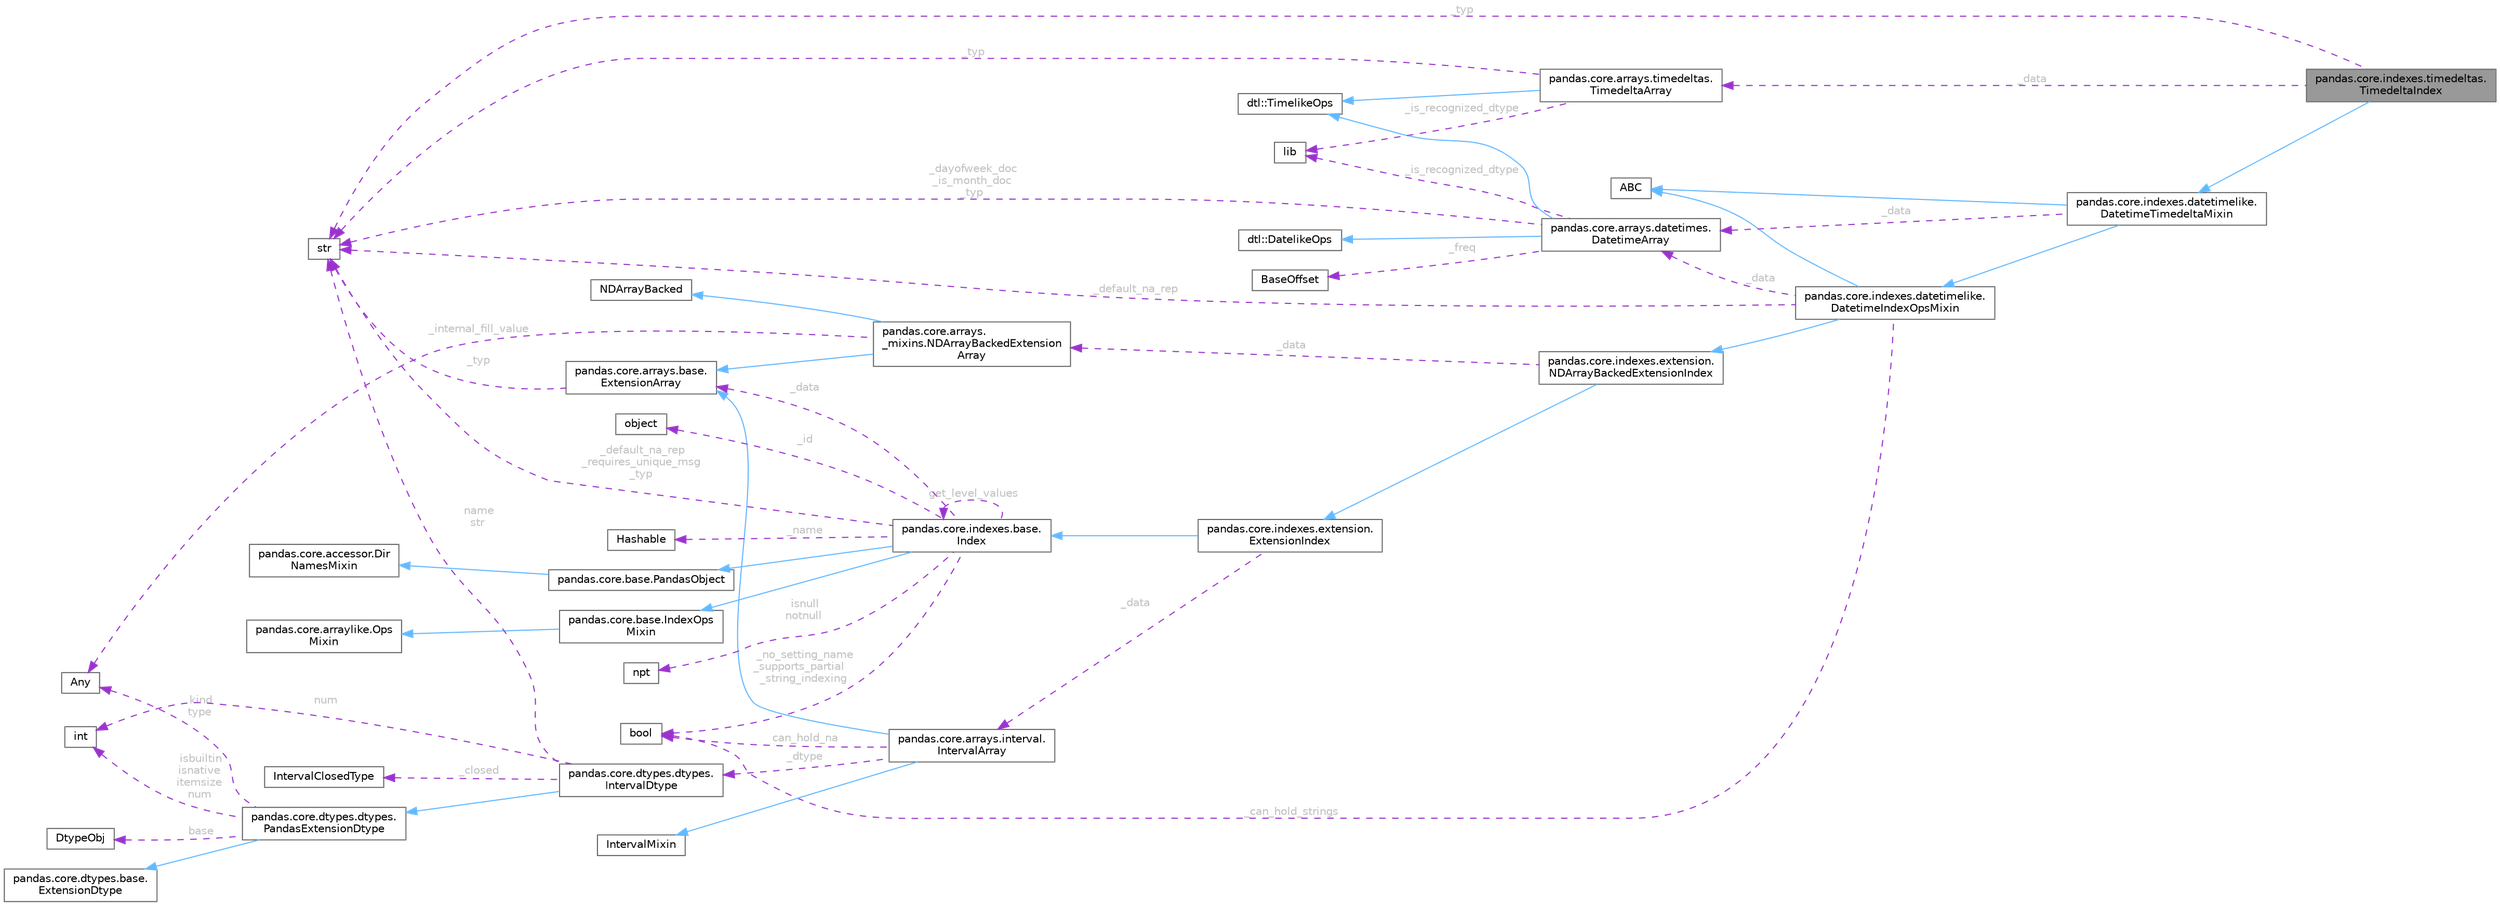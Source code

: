 digraph "pandas.core.indexes.timedeltas.TimedeltaIndex"
{
 // LATEX_PDF_SIZE
  bgcolor="transparent";
  edge [fontname=Helvetica,fontsize=10,labelfontname=Helvetica,labelfontsize=10];
  node [fontname=Helvetica,fontsize=10,shape=box,height=0.2,width=0.4];
  rankdir="LR";
  Node1 [id="Node000001",label="pandas.core.indexes.timedeltas.\lTimedeltaIndex",height=0.2,width=0.4,color="gray40", fillcolor="grey60", style="filled", fontcolor="black",tooltip=" "];
  Node2 -> Node1 [id="edge51_Node000001_Node000002",dir="back",color="steelblue1",style="solid",tooltip=" "];
  Node2 [id="Node000002",label="pandas.core.indexes.datetimelike.\lDatetimeTimedeltaMixin",height=0.2,width=0.4,color="gray40", fillcolor="white", style="filled",URL="$classpandas_1_1core_1_1indexes_1_1datetimelike_1_1DatetimeTimedeltaMixin.html",tooltip=" "];
  Node3 -> Node2 [id="edge52_Node000002_Node000003",dir="back",color="steelblue1",style="solid",tooltip=" "];
  Node3 [id="Node000003",label="pandas.core.indexes.datetimelike.\lDatetimeIndexOpsMixin",height=0.2,width=0.4,color="gray40", fillcolor="white", style="filled",URL="$classpandas_1_1core_1_1indexes_1_1datetimelike_1_1DatetimeIndexOpsMixin.html",tooltip=" "];
  Node4 -> Node3 [id="edge53_Node000003_Node000004",dir="back",color="steelblue1",style="solid",tooltip=" "];
  Node4 [id="Node000004",label="pandas.core.indexes.extension.\lNDArrayBackedExtensionIndex",height=0.2,width=0.4,color="gray40", fillcolor="white", style="filled",URL="$classpandas_1_1core_1_1indexes_1_1extension_1_1NDArrayBackedExtensionIndex.html",tooltip=" "];
  Node5 -> Node4 [id="edge54_Node000004_Node000005",dir="back",color="steelblue1",style="solid",tooltip=" "];
  Node5 [id="Node000005",label="pandas.core.indexes.extension.\lExtensionIndex",height=0.2,width=0.4,color="gray40", fillcolor="white", style="filled",URL="$classpandas_1_1core_1_1indexes_1_1extension_1_1ExtensionIndex.html",tooltip=" "];
  Node6 -> Node5 [id="edge55_Node000005_Node000006",dir="back",color="steelblue1",style="solid",tooltip=" "];
  Node6 [id="Node000006",label="pandas.core.indexes.base.\lIndex",height=0.2,width=0.4,color="gray40", fillcolor="white", style="filled",URL="$classpandas_1_1core_1_1indexes_1_1base_1_1Index.html",tooltip=" "];
  Node7 -> Node6 [id="edge56_Node000006_Node000007",dir="back",color="steelblue1",style="solid",tooltip=" "];
  Node7 [id="Node000007",label="pandas.core.base.IndexOps\lMixin",height=0.2,width=0.4,color="gray40", fillcolor="white", style="filled",URL="$classpandas_1_1core_1_1base_1_1IndexOpsMixin.html",tooltip=" "];
  Node8 -> Node7 [id="edge57_Node000007_Node000008",dir="back",color="steelblue1",style="solid",tooltip=" "];
  Node8 [id="Node000008",label="pandas.core.arraylike.Ops\lMixin",height=0.2,width=0.4,color="gray40", fillcolor="white", style="filled",URL="$classpandas_1_1core_1_1arraylike_1_1OpsMixin.html",tooltip=" "];
  Node9 -> Node6 [id="edge58_Node000006_Node000009",dir="back",color="steelblue1",style="solid",tooltip=" "];
  Node9 [id="Node000009",label="pandas.core.base.PandasObject",height=0.2,width=0.4,color="gray40", fillcolor="white", style="filled",URL="$classpandas_1_1core_1_1base_1_1PandasObject.html",tooltip=" "];
  Node10 -> Node9 [id="edge59_Node000009_Node000010",dir="back",color="steelblue1",style="solid",tooltip=" "];
  Node10 [id="Node000010",label="pandas.core.accessor.Dir\lNamesMixin",height=0.2,width=0.4,color="gray40", fillcolor="white", style="filled",URL="$classpandas_1_1core_1_1accessor_1_1DirNamesMixin.html",tooltip=" "];
  Node11 -> Node6 [id="edge60_Node000006_Node000011",dir="back",color="darkorchid3",style="dashed",tooltip=" ",label=" _default_na_rep\n_requires_unique_msg\n_typ",fontcolor="grey" ];
  Node11 [id="Node000011",label="str",height=0.2,width=0.4,color="gray40", fillcolor="white", style="filled",tooltip=" "];
  Node12 -> Node6 [id="edge61_Node000006_Node000012",dir="back",color="darkorchid3",style="dashed",tooltip=" ",label=" _data",fontcolor="grey" ];
  Node12 [id="Node000012",label="pandas.core.arrays.base.\lExtensionArray",height=0.2,width=0.4,color="gray40", fillcolor="white", style="filled",URL="$classpandas_1_1core_1_1arrays_1_1base_1_1ExtensionArray.html",tooltip=" "];
  Node11 -> Node12 [id="edge62_Node000012_Node000011",dir="back",color="darkorchid3",style="dashed",tooltip=" ",label=" _typ",fontcolor="grey" ];
  Node13 -> Node6 [id="edge63_Node000006_Node000013",dir="back",color="darkorchid3",style="dashed",tooltip=" ",label=" _id",fontcolor="grey" ];
  Node13 [id="Node000013",label="object",height=0.2,width=0.4,color="gray40", fillcolor="white", style="filled",tooltip=" "];
  Node14 -> Node6 [id="edge64_Node000006_Node000014",dir="back",color="darkorchid3",style="dashed",tooltip=" ",label=" _name",fontcolor="grey" ];
  Node14 [id="Node000014",label="Hashable",height=0.2,width=0.4,color="gray40", fillcolor="white", style="filled",tooltip=" "];
  Node15 -> Node6 [id="edge65_Node000006_Node000015",dir="back",color="darkorchid3",style="dashed",tooltip=" ",label=" _no_setting_name\n_supports_partial\l_string_indexing",fontcolor="grey" ];
  Node15 [id="Node000015",label="bool",height=0.2,width=0.4,color="gray40", fillcolor="white", style="filled",tooltip=" "];
  Node6 -> Node6 [id="edge66_Node000006_Node000006",dir="back",color="darkorchid3",style="dashed",tooltip=" ",label=" get_level_values",fontcolor="grey" ];
  Node16 -> Node6 [id="edge67_Node000006_Node000016",dir="back",color="darkorchid3",style="dashed",tooltip=" ",label=" isnull\nnotnull",fontcolor="grey" ];
  Node16 [id="Node000016",label="npt",height=0.2,width=0.4,color="gray40", fillcolor="white", style="filled",tooltip=" "];
  Node17 -> Node5 [id="edge68_Node000005_Node000017",dir="back",color="darkorchid3",style="dashed",tooltip=" ",label=" _data",fontcolor="grey" ];
  Node17 [id="Node000017",label="pandas.core.arrays.interval.\lIntervalArray",height=0.2,width=0.4,color="gray40", fillcolor="white", style="filled",URL="$classpandas_1_1core_1_1arrays_1_1interval_1_1IntervalArray.html",tooltip=" "];
  Node18 -> Node17 [id="edge69_Node000017_Node000018",dir="back",color="steelblue1",style="solid",tooltip=" "];
  Node18 [id="Node000018",label="IntervalMixin",height=0.2,width=0.4,color="gray40", fillcolor="white", style="filled",tooltip=" "];
  Node12 -> Node17 [id="edge70_Node000017_Node000012",dir="back",color="steelblue1",style="solid",tooltip=" "];
  Node15 -> Node17 [id="edge71_Node000017_Node000015",dir="back",color="darkorchid3",style="dashed",tooltip=" ",label=" can_hold_na",fontcolor="grey" ];
  Node19 -> Node17 [id="edge72_Node000017_Node000019",dir="back",color="darkorchid3",style="dashed",tooltip=" ",label=" _dtype",fontcolor="grey" ];
  Node19 [id="Node000019",label="pandas.core.dtypes.dtypes.\lIntervalDtype",height=0.2,width=0.4,color="gray40", fillcolor="white", style="filled",URL="$classpandas_1_1core_1_1dtypes_1_1dtypes_1_1IntervalDtype.html",tooltip=" "];
  Node20 -> Node19 [id="edge73_Node000019_Node000020",dir="back",color="steelblue1",style="solid",tooltip=" "];
  Node20 [id="Node000020",label="pandas.core.dtypes.dtypes.\lPandasExtensionDtype",height=0.2,width=0.4,color="gray40", fillcolor="white", style="filled",URL="$classpandas_1_1core_1_1dtypes_1_1dtypes_1_1PandasExtensionDtype.html",tooltip=" "];
  Node21 -> Node20 [id="edge74_Node000020_Node000021",dir="back",color="steelblue1",style="solid",tooltip=" "];
  Node21 [id="Node000021",label="pandas.core.dtypes.base.\lExtensionDtype",height=0.2,width=0.4,color="gray40", fillcolor="white", style="filled",URL="$classpandas_1_1core_1_1dtypes_1_1base_1_1ExtensionDtype.html",tooltip=" "];
  Node22 -> Node20 [id="edge75_Node000020_Node000022",dir="back",color="darkorchid3",style="dashed",tooltip=" ",label=" kind\ntype",fontcolor="grey" ];
  Node22 [id="Node000022",label="Any",height=0.2,width=0.4,color="gray40", fillcolor="white", style="filled",tooltip=" "];
  Node23 -> Node20 [id="edge76_Node000020_Node000023",dir="back",color="darkorchid3",style="dashed",tooltip=" ",label=" isbuiltin\nisnative\nitemsize\nnum",fontcolor="grey" ];
  Node23 [id="Node000023",label="int",height=0.2,width=0.4,color="gray40", fillcolor="white", style="filled",tooltip=" "];
  Node24 -> Node20 [id="edge77_Node000020_Node000024",dir="back",color="darkorchid3",style="dashed",tooltip=" ",label=" base",fontcolor="grey" ];
  Node24 [id="Node000024",label="DtypeObj",height=0.2,width=0.4,color="gray40", fillcolor="white", style="filled",tooltip=" "];
  Node11 -> Node19 [id="edge78_Node000019_Node000011",dir="back",color="darkorchid3",style="dashed",tooltip=" ",label=" name\nstr",fontcolor="grey" ];
  Node23 -> Node19 [id="edge79_Node000019_Node000023",dir="back",color="darkorchid3",style="dashed",tooltip=" ",label=" num",fontcolor="grey" ];
  Node25 -> Node19 [id="edge80_Node000019_Node000025",dir="back",color="darkorchid3",style="dashed",tooltip=" ",label=" _closed",fontcolor="grey" ];
  Node25 [id="Node000025",label="IntervalClosedType",height=0.2,width=0.4,color="gray40", fillcolor="white", style="filled",tooltip=" "];
  Node26 -> Node4 [id="edge81_Node000004_Node000026",dir="back",color="darkorchid3",style="dashed",tooltip=" ",label=" _data",fontcolor="grey" ];
  Node26 [id="Node000026",label="pandas.core.arrays.\l_mixins.NDArrayBackedExtension\lArray",height=0.2,width=0.4,color="gray40", fillcolor="white", style="filled",URL="$classpandas_1_1core_1_1arrays_1_1__mixins_1_1NDArrayBackedExtensionArray.html",tooltip=" "];
  Node27 -> Node26 [id="edge82_Node000026_Node000027",dir="back",color="steelblue1",style="solid",tooltip=" "];
  Node27 [id="Node000027",label="NDArrayBacked",height=0.2,width=0.4,color="gray40", fillcolor="white", style="filled",tooltip=" "];
  Node12 -> Node26 [id="edge83_Node000026_Node000012",dir="back",color="steelblue1",style="solid",tooltip=" "];
  Node22 -> Node26 [id="edge84_Node000026_Node000022",dir="back",color="darkorchid3",style="dashed",tooltip=" ",label=" _internal_fill_value",fontcolor="grey" ];
  Node28 -> Node3 [id="edge85_Node000003_Node000028",dir="back",color="steelblue1",style="solid",tooltip=" "];
  Node28 [id="Node000028",label="ABC",height=0.2,width=0.4,color="gray40", fillcolor="white", style="filled",tooltip=" "];
  Node15 -> Node3 [id="edge86_Node000003_Node000015",dir="back",color="darkorchid3",style="dashed",tooltip=" ",label=" _can_hold_strings",fontcolor="grey" ];
  Node29 -> Node3 [id="edge87_Node000003_Node000029",dir="back",color="darkorchid3",style="dashed",tooltip=" ",label=" _data",fontcolor="grey" ];
  Node29 [id="Node000029",label="pandas.core.arrays.datetimes.\lDatetimeArray",height=0.2,width=0.4,color="gray40", fillcolor="white", style="filled",URL="$classpandas_1_1core_1_1arrays_1_1datetimes_1_1DatetimeArray.html",tooltip=" "];
  Node30 -> Node29 [id="edge88_Node000029_Node000030",dir="back",color="steelblue1",style="solid",tooltip=" "];
  Node30 [id="Node000030",label="dtl::TimelikeOps",height=0.2,width=0.4,color="gray40", fillcolor="white", style="filled",tooltip=" "];
  Node31 -> Node29 [id="edge89_Node000029_Node000031",dir="back",color="steelblue1",style="solid",tooltip=" "];
  Node31 [id="Node000031",label="dtl::DatelikeOps",height=0.2,width=0.4,color="gray40", fillcolor="white", style="filled",tooltip=" "];
  Node11 -> Node29 [id="edge90_Node000029_Node000011",dir="back",color="darkorchid3",style="dashed",tooltip=" ",label=" _dayofweek_doc\n_is_month_doc\n_typ",fontcolor="grey" ];
  Node32 -> Node29 [id="edge91_Node000029_Node000032",dir="back",color="darkorchid3",style="dashed",tooltip=" ",label=" _is_recognized_dtype",fontcolor="grey" ];
  Node32 [id="Node000032",label="lib",height=0.2,width=0.4,color="gray40", fillcolor="white", style="filled",tooltip=" "];
  Node33 -> Node29 [id="edge92_Node000029_Node000033",dir="back",color="darkorchid3",style="dashed",tooltip=" ",label=" _freq",fontcolor="grey" ];
  Node33 [id="Node000033",label="BaseOffset",height=0.2,width=0.4,color="gray40", fillcolor="white", style="filled",tooltip=" "];
  Node11 -> Node3 [id="edge93_Node000003_Node000011",dir="back",color="darkorchid3",style="dashed",tooltip=" ",label=" _default_na_rep",fontcolor="grey" ];
  Node28 -> Node2 [id="edge94_Node000002_Node000028",dir="back",color="steelblue1",style="solid",tooltip=" "];
  Node29 -> Node2 [id="edge95_Node000002_Node000029",dir="back",color="darkorchid3",style="dashed",tooltip=" ",label=" _data",fontcolor="grey" ];
  Node11 -> Node1 [id="edge96_Node000001_Node000011",dir="back",color="darkorchid3",style="dashed",tooltip=" ",label=" _typ",fontcolor="grey" ];
  Node34 -> Node1 [id="edge97_Node000001_Node000034",dir="back",color="darkorchid3",style="dashed",tooltip=" ",label=" _data",fontcolor="grey" ];
  Node34 [id="Node000034",label="pandas.core.arrays.timedeltas.\lTimedeltaArray",height=0.2,width=0.4,color="gray40", fillcolor="white", style="filled",URL="$classpandas_1_1core_1_1arrays_1_1timedeltas_1_1TimedeltaArray.html",tooltip=" "];
  Node30 -> Node34 [id="edge98_Node000034_Node000030",dir="back",color="steelblue1",style="solid",tooltip=" "];
  Node11 -> Node34 [id="edge99_Node000034_Node000011",dir="back",color="darkorchid3",style="dashed",tooltip=" ",label=" _typ",fontcolor="grey" ];
  Node32 -> Node34 [id="edge100_Node000034_Node000032",dir="back",color="darkorchid3",style="dashed",tooltip=" ",label=" _is_recognized_dtype",fontcolor="grey" ];
}
